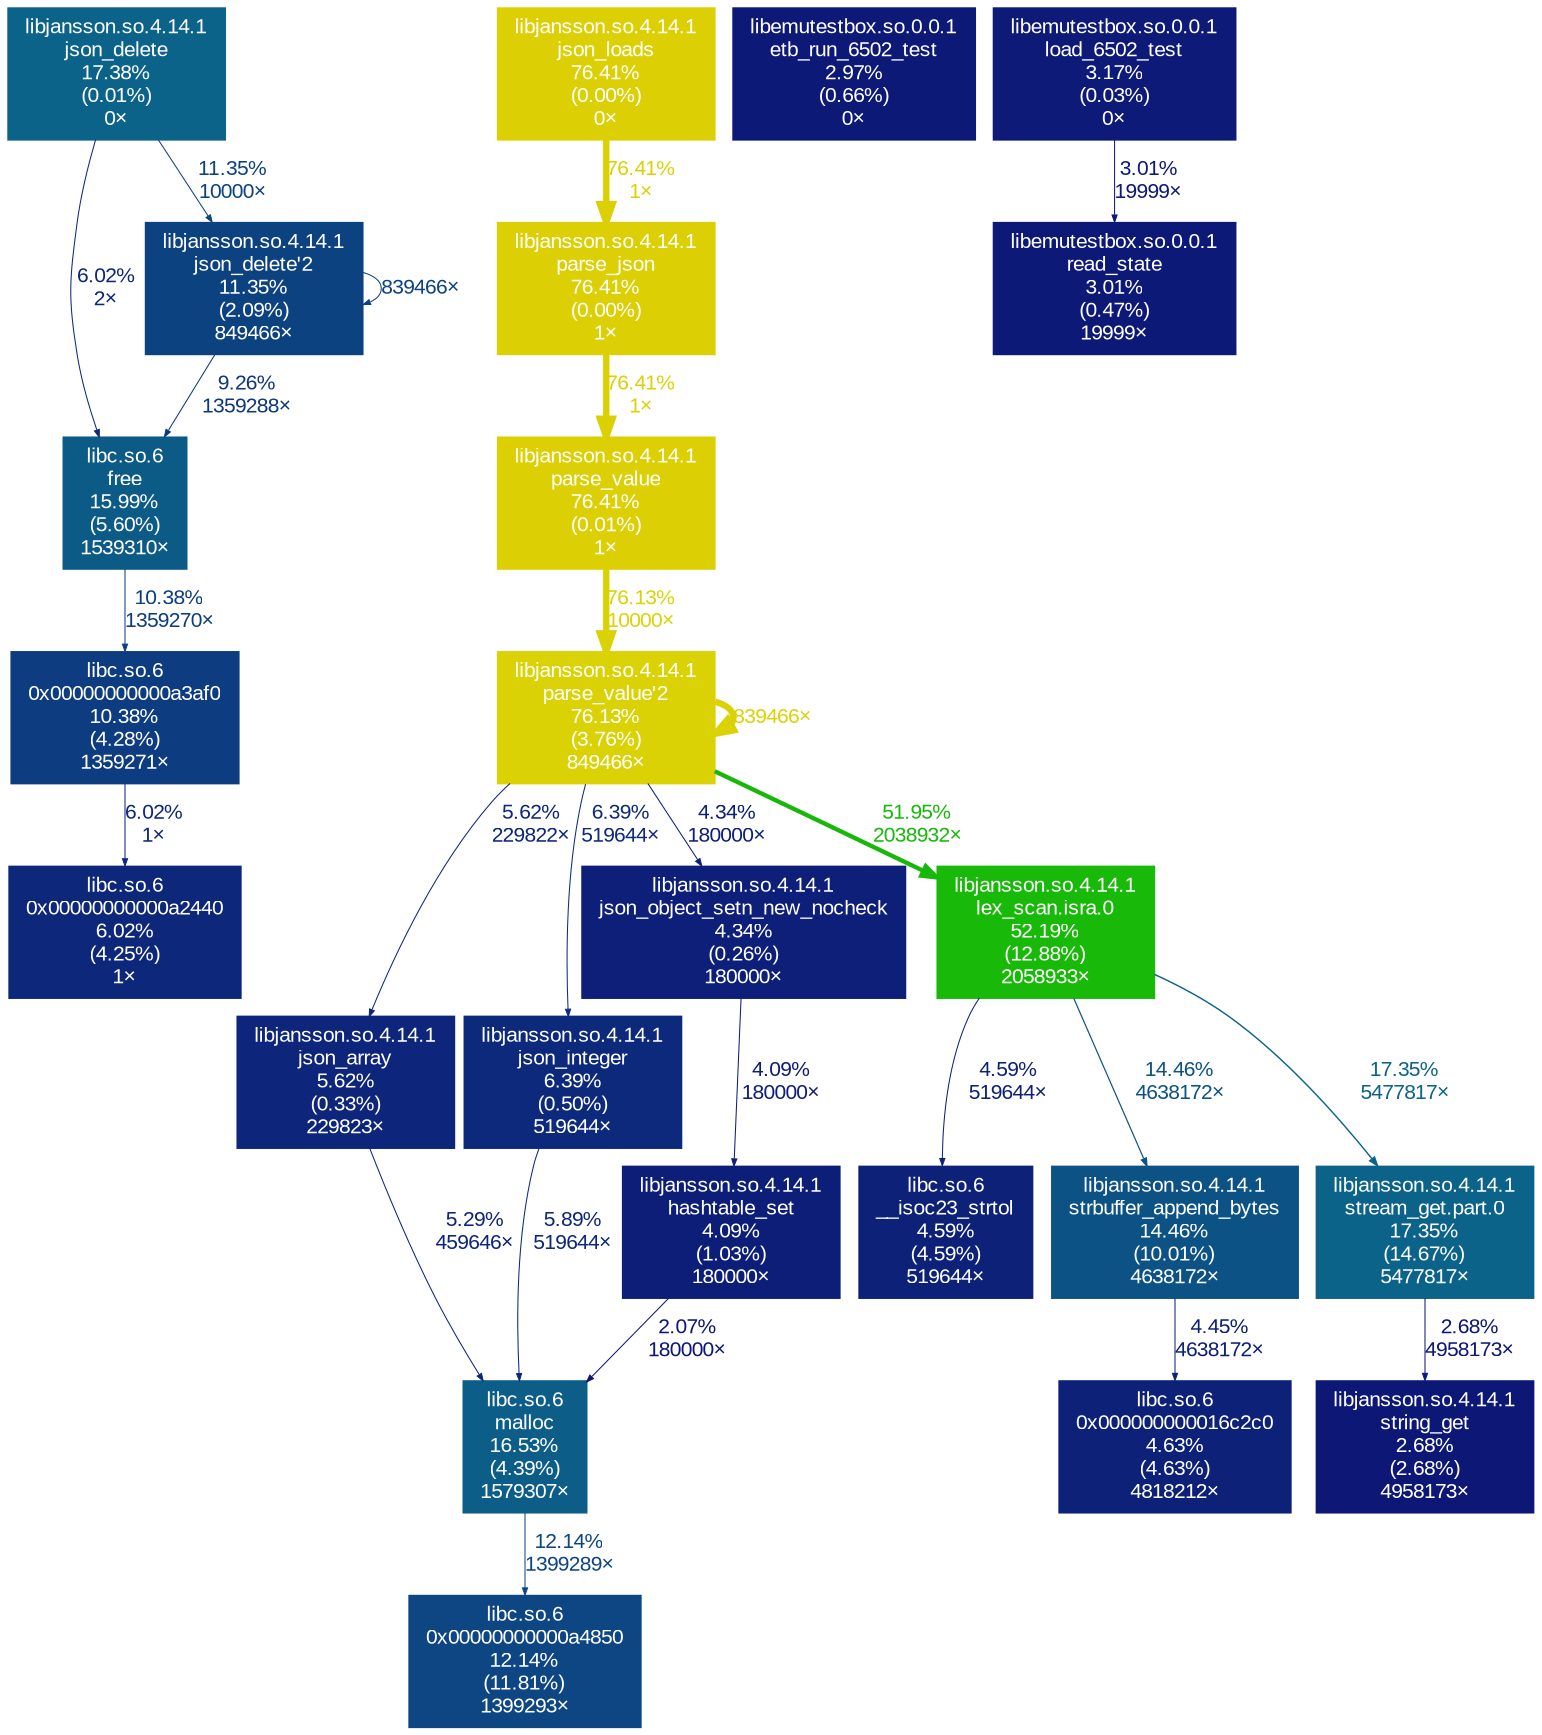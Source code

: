 digraph {
	tooltip=" "
	graph [fontname=Arial, nodesep=0.125, ranksep=0.25];
	node [fontcolor=white, fontname=Arial, height=0, shape=box, style=filled, width=0];
	edge [fontname=Arial];
	"0x00000000000a2440" [color="#0d277a", fontcolor="#ffffff", fontsize="10.00", label="libc.so.6\n0x00000000000a2440\n6.02%\n(4.25%)\n1×"];
	"0x00000000000a3af0" [color="#0d3d80", fontcolor="#ffffff", fontsize="10.00", label="libc.so.6\n0x00000000000a3af0\n10.38%\n(4.28%)\n1359271×"];
	"0x00000000000a3af0" -> "0x00000000000a2440" [arrowsize="0.35", color="#0d277a", fontcolor="#0d277a", fontsize="10.00", label="6.02%\n1×", labeldistance="0.50", penwidth="0.50"];
	"0x00000000000a4850" [color="#0d4682", fontcolor="#ffffff", fontsize="10.00", label="libc.so.6\n0x00000000000a4850\n12.14%\n(11.81%)\n1399293×"];
	"0x000000000016c2c0" [color="#0d2179", fontcolor="#ffffff", fontsize="10.00", label="libc.so.6\n0x000000000016c2c0\n4.63%\n(4.63%)\n4818212×"];
	"__isoc23_strtol" [color="#0d2179", fontcolor="#ffffff", fontsize="10.00", label="libc.so.6\n__isoc23_strtol\n4.59%\n(4.59%)\n519644×"];
	"etb_run_6502_test" [color="#0d1977", fontcolor="#ffffff", fontsize="10.00", label="libemutestbox.so.0.0.1\netb_run_6502_test\n2.97%\n(0.66%)\n0×"];
	free [color="#0c5b87", fontcolor="#ffffff", fontsize="10.00", label="libc.so.6\nfree\n15.99%\n(5.60%)\n1539310×"];
	free -> "0x00000000000a3af0" [arrowsize="0.35", color="#0d3d80", fontcolor="#0d3d80", fontsize="10.00", label="10.38%\n1359270×", labeldistance="0.50", penwidth="0.50"];
	"hashtable_set" [color="#0d1e78", fontcolor="#ffffff", fontsize="10.00", label="libjansson.so.4.14.1\nhashtable_set\n4.09%\n(1.03%)\n180000×"];
	"hashtable_set" -> malloc [arrowsize="0.35", color="#0d1575", fontcolor="#0d1575", fontsize="10.00", label="2.07%\n180000×", labeldistance="0.50", penwidth="0.50"];
	"json_array" [color="#0d257a", fontcolor="#ffffff", fontsize="10.00", label="libjansson.so.4.14.1\njson_array\n5.62%\n(0.33%)\n229823×"];
	"json_array" -> malloc [arrowsize="0.35", color="#0d247a", fontcolor="#0d247a", fontsize="10.00", label="5.29%\n459646×", labeldistance="0.50", penwidth="0.50"];
	"json_delete" [color="#0c6389", fontcolor="#ffffff", fontsize="10.00", label="libjansson.so.4.14.1\njson_delete\n17.38%\n(0.01%)\n0×"];
	"json_delete" -> free [arrowsize="0.35", color="#0d277a", fontcolor="#0d277a", fontsize="10.00", label="6.02%\n2×", labeldistance="0.50", penwidth="0.50"];
	"json_delete" -> "json_delete'2" [arrowsize="0.35", color="#0d4281", fontcolor="#0d4281", fontsize="10.00", label="11.35%\n10000×", labeldistance="0.50", penwidth="0.50"];
	"json_delete'2" [color="#0d4281", fontcolor="#ffffff", fontsize="10.00", label="libjansson.so.4.14.1\njson_delete'2\n11.35%\n(2.09%)\n849466×"];
	"json_delete'2" -> free [arrowsize="0.35", color="#0d377f", fontcolor="#0d377f", fontsize="10.00", label="9.26%\n1359288×", labeldistance="0.50", penwidth="0.50"];
	"json_delete'2" -> "json_delete'2" [arrowsize="0.35", color="#0d4281", fontcolor="#0d4281", fontsize="10.00", label="839466×", labeldistance="0.50", penwidth="0.50"];
	"json_integer" [color="#0d297b", fontcolor="#ffffff", fontsize="10.00", label="libjansson.so.4.14.1\njson_integer\n6.39%\n(0.50%)\n519644×"];
	"json_integer" -> malloc [arrowsize="0.35", color="#0d277a", fontcolor="#0d277a", fontsize="10.00", label="5.89%\n519644×", labeldistance="0.50", penwidth="0.50"];
	"json_loads" [color="#dcd005", fontcolor="#ffffff", fontsize="10.00", label="libjansson.so.4.14.1\njson_loads\n76.41%\n(0.00%)\n0×"];
	"json_loads" -> "parse_json" [arrowsize="0.87", color="#dcd005", fontcolor="#dcd005", fontsize="10.00", label="76.41%\n1×", labeldistance="3.06", penwidth="3.06"];
	"json_object_setn_new_nocheck" [color="#0d1f78", fontcolor="#ffffff", fontsize="10.00", label="libjansson.so.4.14.1\njson_object_setn_new_nocheck\n4.34%\n(0.26%)\n180000×"];
	"json_object_setn_new_nocheck" -> "hashtable_set" [arrowsize="0.35", color="#0d1e78", fontcolor="#0d1e78", fontsize="10.00", label="4.09%\n180000×", labeldistance="0.50", penwidth="0.50"];
	"lex_scan.isra.0" [color="#19b909", fontcolor="#ffffff", fontsize="10.00", label="libjansson.so.4.14.1\nlex_scan.isra.0\n52.19%\n(12.88%)\n2058933×"];
	"lex_scan.isra.0" -> "__isoc23_strtol" [arrowsize="0.35", color="#0d2179", fontcolor="#0d2179", fontsize="10.00", label="4.59%\n519644×", labeldistance="0.50", penwidth="0.50"];
	"lex_scan.isra.0" -> "strbuffer_append_bytes" [arrowsize="0.38", color="#0c5285", fontcolor="#0c5285", fontsize="10.00", label="14.46%\n4638172×", labeldistance="0.58", penwidth="0.58"];
	"lex_scan.isra.0" -> "stream_get.part.0" [arrowsize="0.42", color="#0c6389", fontcolor="#0c6389", fontsize="10.00", label="17.35%\n5477817×", labeldistance="0.69", penwidth="0.69"];
	"load_6502_test" [color="#0d1a77", fontcolor="#ffffff", fontsize="10.00", label="libemutestbox.so.0.0.1\nload_6502_test\n3.17%\n(0.03%)\n0×"];
	"load_6502_test" -> "read_state" [arrowsize="0.35", color="#0d1977", fontcolor="#0d1977", fontsize="10.00", label="3.01%\n19999×", labeldistance="0.50", penwidth="0.50"];
	malloc [color="#0c5e88", fontcolor="#ffffff", fontsize="10.00", label="libc.so.6\nmalloc\n16.53%\n(4.39%)\n1579307×"];
	malloc -> "0x00000000000a4850" [arrowsize="0.35", color="#0d4682", fontcolor="#0d4682", fontsize="10.00", label="12.14%\n1399289×", labeldistance="0.50", penwidth="0.50"];
	"parse_json" [color="#dcd005", fontcolor="#ffffff", fontsize="10.00", label="libjansson.so.4.14.1\nparse_json\n76.41%\n(0.00%)\n1×"];
	"parse_json" -> "parse_value" [arrowsize="0.87", color="#dcd005", fontcolor="#dcd005", fontsize="10.00", label="76.41%\n1×", labeldistance="3.06", penwidth="3.06"];
	"parse_value" [color="#dcd005", fontcolor="#ffffff", fontsize="10.00", label="libjansson.so.4.14.1\nparse_value\n76.41%\n(0.01%)\n1×"];
	"parse_value" -> "parse_value'2" [arrowsize="0.87", color="#dbd205", fontcolor="#dbd205", fontsize="10.00", label="76.13%\n10000×", labeldistance="3.05", penwidth="3.05"];
	"parse_value'2" [color="#dbd205", fontcolor="#ffffff", fontsize="10.00", label="libjansson.so.4.14.1\nparse_value'2\n76.13%\n(3.76%)\n849466×"];
	"parse_value'2" -> "json_array" [arrowsize="0.35", color="#0d257a", fontcolor="#0d257a", fontsize="10.00", label="5.62%\n229822×", labeldistance="0.50", penwidth="0.50"];
	"parse_value'2" -> "json_integer" [arrowsize="0.35", color="#0d297b", fontcolor="#0d297b", fontsize="10.00", label="6.39%\n519644×", labeldistance="0.50", penwidth="0.50"];
	"parse_value'2" -> "json_object_setn_new_nocheck" [arrowsize="0.35", color="#0d1f78", fontcolor="#0d1f78", fontsize="10.00", label="4.34%\n180000×", labeldistance="0.50", penwidth="0.50"];
	"parse_value'2" -> "lex_scan.isra.0" [arrowsize="0.72", color="#17b809", fontcolor="#17b809", fontsize="10.00", label="51.95%\n2038932×", labeldistance="2.08", penwidth="2.08"];
	"parse_value'2" -> "parse_value'2" [arrowsize="0.87", color="#dbd205", fontcolor="#dbd205", fontsize="10.00", label="839466×", labeldistance="3.05", penwidth="3.05"];
	"read_state" [color="#0d1977", fontcolor="#ffffff", fontsize="10.00", label="libemutestbox.so.0.0.1\nread_state\n3.01%\n(0.47%)\n19999×"];
	"strbuffer_append_bytes" [color="#0c5285", fontcolor="#ffffff", fontsize="10.00", label="libjansson.so.4.14.1\nstrbuffer_append_bytes\n14.46%\n(10.01%)\n4638172×"];
	"strbuffer_append_bytes" -> "0x000000000016c2c0" [arrowsize="0.35", color="#0d2078", fontcolor="#0d2078", fontsize="10.00", label="4.45%\n4638172×", labeldistance="0.50", penwidth="0.50"];
	"stream_get.part.0" [color="#0c6389", fontcolor="#ffffff", fontsize="10.00", label="libjansson.so.4.14.1\nstream_get.part.0\n17.35%\n(14.67%)\n5477817×"];
	"stream_get.part.0" -> "string_get" [arrowsize="0.35", color="#0d1876", fontcolor="#0d1876", fontsize="10.00", label="2.68%\n4958173×", labeldistance="0.50", penwidth="0.50"];
	"string_get" [color="#0d1876", fontcolor="#ffffff", fontsize="10.00", label="libjansson.so.4.14.1\nstring_get\n2.68%\n(2.68%)\n4958173×"];
}

